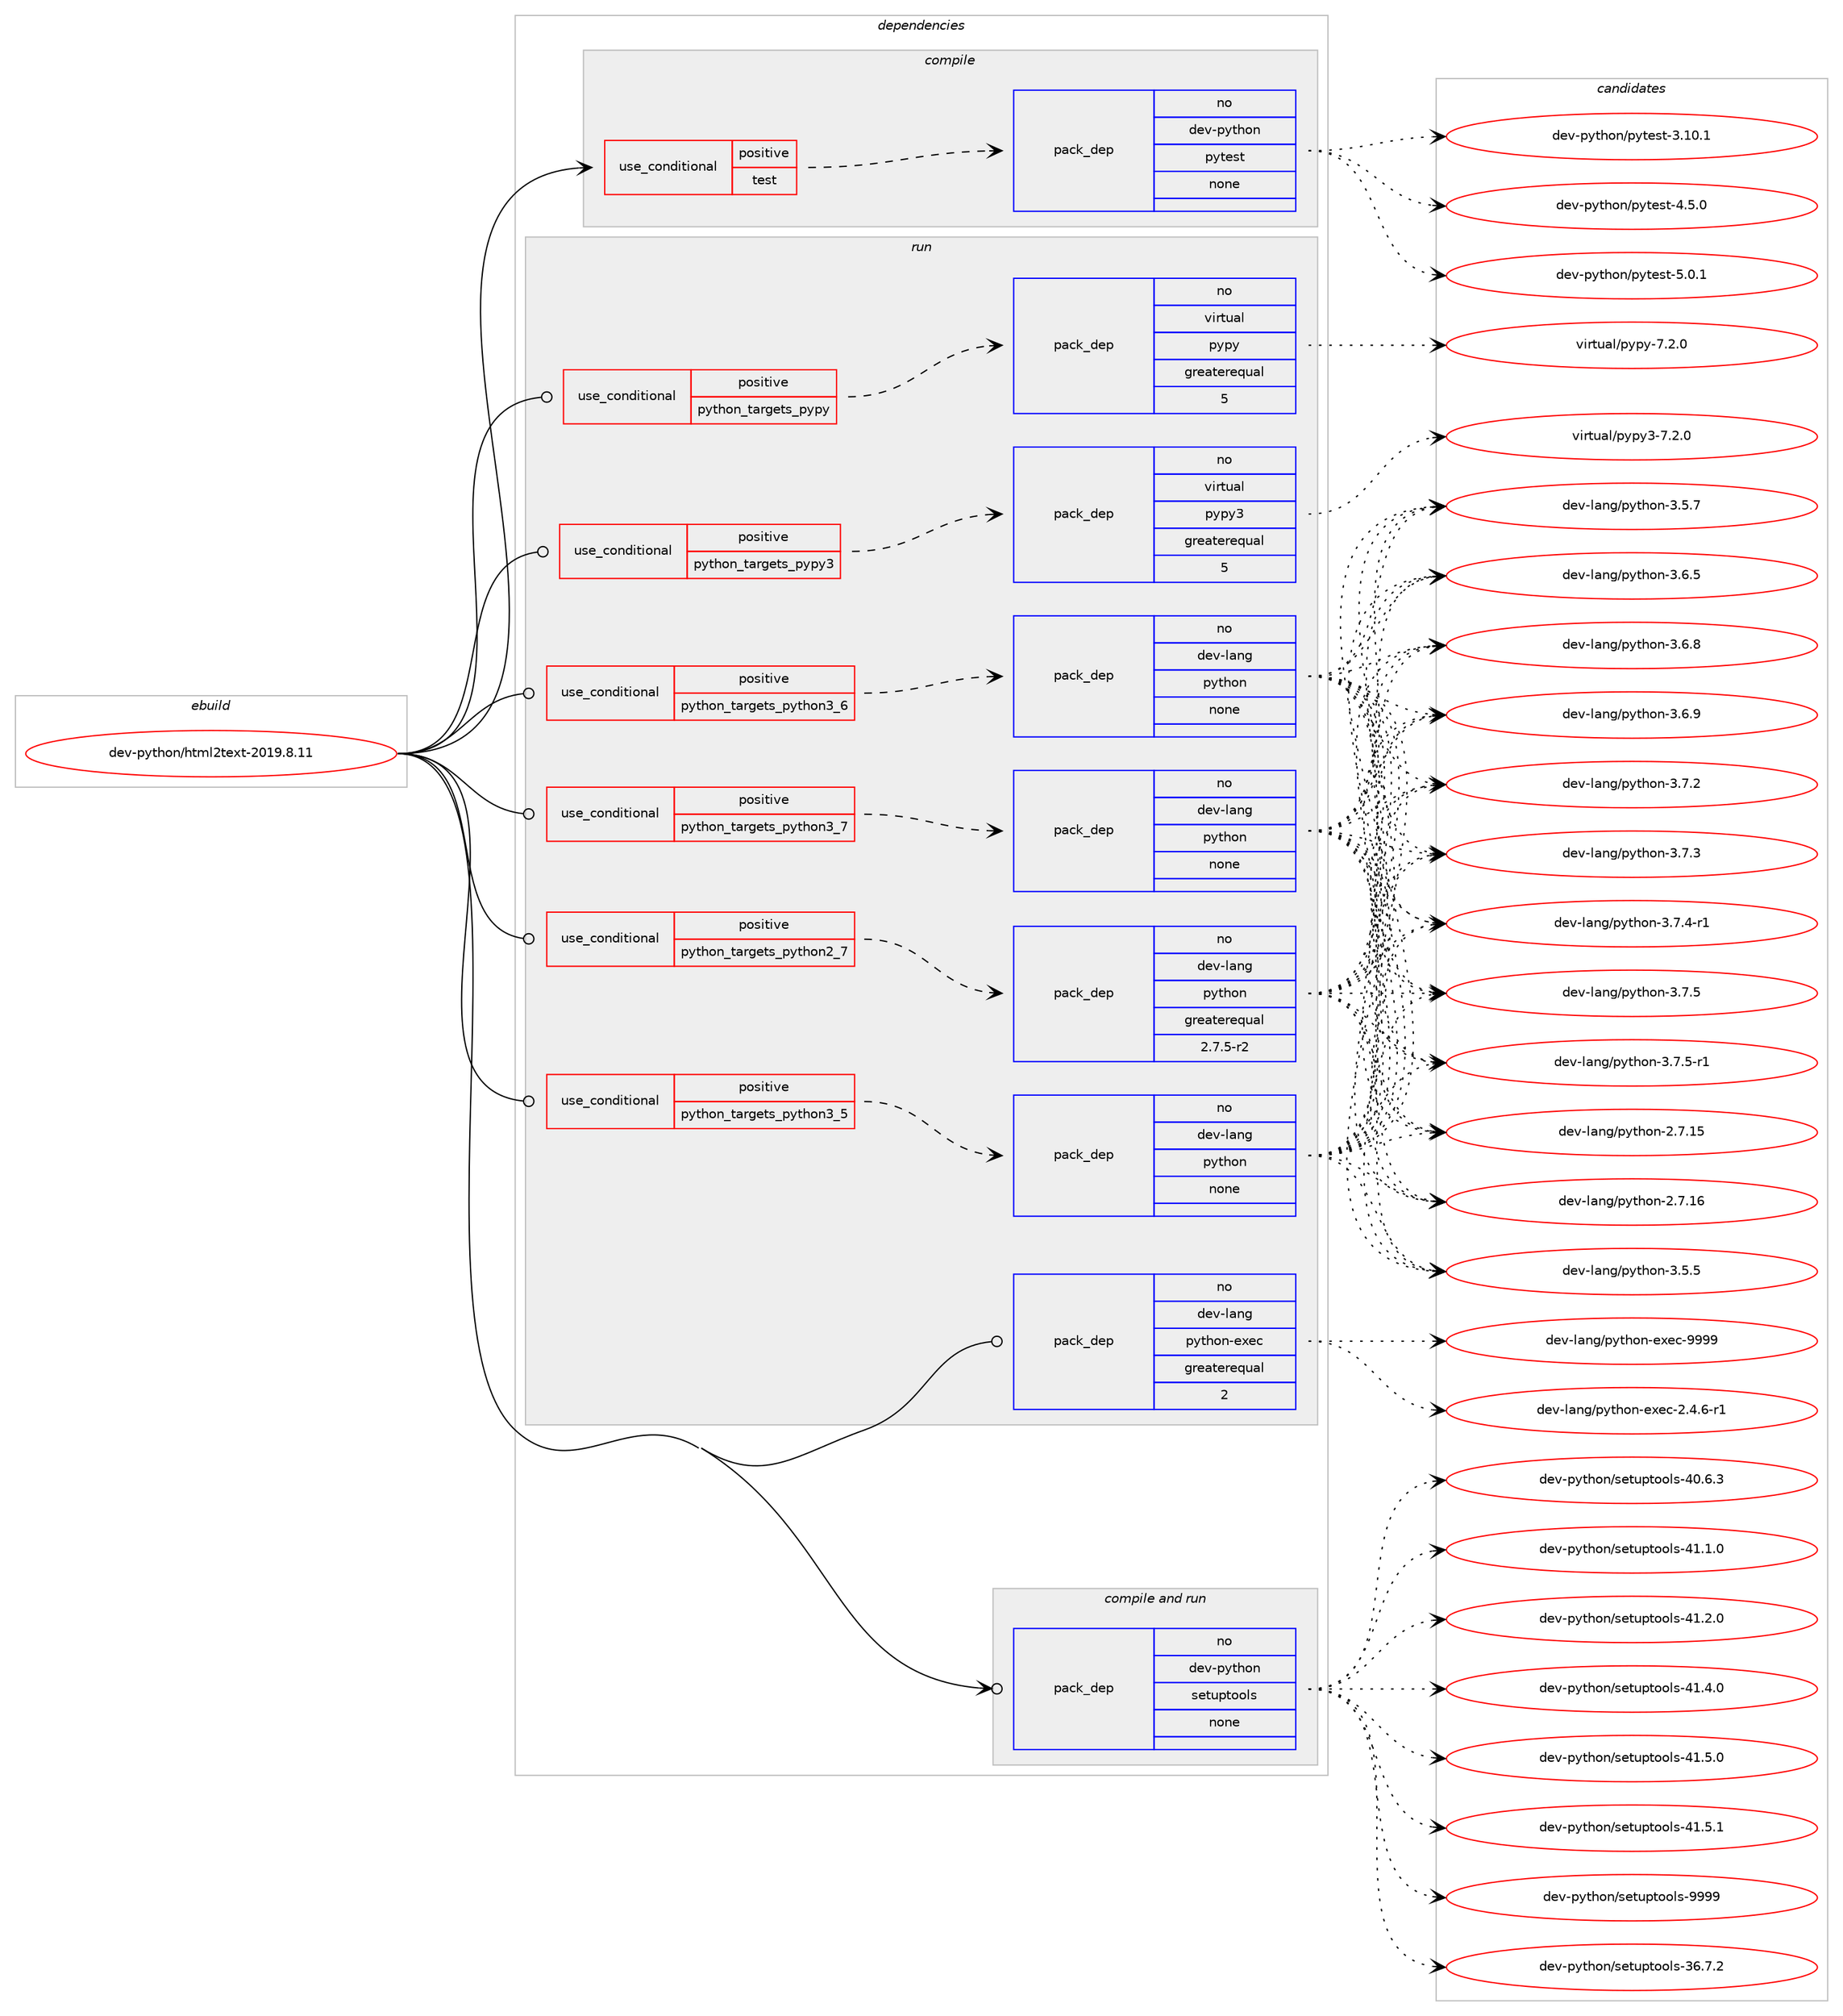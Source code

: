 digraph prolog {

# *************
# Graph options
# *************

newrank=true;
concentrate=true;
compound=true;
graph [rankdir=LR,fontname=Helvetica,fontsize=10,ranksep=1.5];#, ranksep=2.5, nodesep=0.2];
edge  [arrowhead=vee];
node  [fontname=Helvetica,fontsize=10];

# **********
# The ebuild
# **********

subgraph cluster_leftcol {
color=gray;
rank=same;
label=<<i>ebuild</i>>;
id [label="dev-python/html2text-2019.8.11", color=red, width=4, href="../dev-python/html2text-2019.8.11.svg"];
}

# ****************
# The dependencies
# ****************

subgraph cluster_midcol {
color=gray;
label=<<i>dependencies</i>>;
subgraph cluster_compile {
fillcolor="#eeeeee";
style=filled;
label=<<i>compile</i>>;
subgraph cond140502 {
dependency608485 [label=<<TABLE BORDER="0" CELLBORDER="1" CELLSPACING="0" CELLPADDING="4"><TR><TD ROWSPAN="3" CELLPADDING="10">use_conditional</TD></TR><TR><TD>positive</TD></TR><TR><TD>test</TD></TR></TABLE>>, shape=none, color=red];
subgraph pack456184 {
dependency608486 [label=<<TABLE BORDER="0" CELLBORDER="1" CELLSPACING="0" CELLPADDING="4" WIDTH="220"><TR><TD ROWSPAN="6" CELLPADDING="30">pack_dep</TD></TR><TR><TD WIDTH="110">no</TD></TR><TR><TD>dev-python</TD></TR><TR><TD>pytest</TD></TR><TR><TD>none</TD></TR><TR><TD></TD></TR></TABLE>>, shape=none, color=blue];
}
dependency608485:e -> dependency608486:w [weight=20,style="dashed",arrowhead="vee"];
}
id:e -> dependency608485:w [weight=20,style="solid",arrowhead="vee"];
}
subgraph cluster_compileandrun {
fillcolor="#eeeeee";
style=filled;
label=<<i>compile and run</i>>;
subgraph pack456185 {
dependency608487 [label=<<TABLE BORDER="0" CELLBORDER="1" CELLSPACING="0" CELLPADDING="4" WIDTH="220"><TR><TD ROWSPAN="6" CELLPADDING="30">pack_dep</TD></TR><TR><TD WIDTH="110">no</TD></TR><TR><TD>dev-python</TD></TR><TR><TD>setuptools</TD></TR><TR><TD>none</TD></TR><TR><TD></TD></TR></TABLE>>, shape=none, color=blue];
}
id:e -> dependency608487:w [weight=20,style="solid",arrowhead="odotvee"];
}
subgraph cluster_run {
fillcolor="#eeeeee";
style=filled;
label=<<i>run</i>>;
subgraph cond140503 {
dependency608488 [label=<<TABLE BORDER="0" CELLBORDER="1" CELLSPACING="0" CELLPADDING="4"><TR><TD ROWSPAN="3" CELLPADDING="10">use_conditional</TD></TR><TR><TD>positive</TD></TR><TR><TD>python_targets_pypy</TD></TR></TABLE>>, shape=none, color=red];
subgraph pack456186 {
dependency608489 [label=<<TABLE BORDER="0" CELLBORDER="1" CELLSPACING="0" CELLPADDING="4" WIDTH="220"><TR><TD ROWSPAN="6" CELLPADDING="30">pack_dep</TD></TR><TR><TD WIDTH="110">no</TD></TR><TR><TD>virtual</TD></TR><TR><TD>pypy</TD></TR><TR><TD>greaterequal</TD></TR><TR><TD>5</TD></TR></TABLE>>, shape=none, color=blue];
}
dependency608488:e -> dependency608489:w [weight=20,style="dashed",arrowhead="vee"];
}
id:e -> dependency608488:w [weight=20,style="solid",arrowhead="odot"];
subgraph cond140504 {
dependency608490 [label=<<TABLE BORDER="0" CELLBORDER="1" CELLSPACING="0" CELLPADDING="4"><TR><TD ROWSPAN="3" CELLPADDING="10">use_conditional</TD></TR><TR><TD>positive</TD></TR><TR><TD>python_targets_pypy3</TD></TR></TABLE>>, shape=none, color=red];
subgraph pack456187 {
dependency608491 [label=<<TABLE BORDER="0" CELLBORDER="1" CELLSPACING="0" CELLPADDING="4" WIDTH="220"><TR><TD ROWSPAN="6" CELLPADDING="30">pack_dep</TD></TR><TR><TD WIDTH="110">no</TD></TR><TR><TD>virtual</TD></TR><TR><TD>pypy3</TD></TR><TR><TD>greaterequal</TD></TR><TR><TD>5</TD></TR></TABLE>>, shape=none, color=blue];
}
dependency608490:e -> dependency608491:w [weight=20,style="dashed",arrowhead="vee"];
}
id:e -> dependency608490:w [weight=20,style="solid",arrowhead="odot"];
subgraph cond140505 {
dependency608492 [label=<<TABLE BORDER="0" CELLBORDER="1" CELLSPACING="0" CELLPADDING="4"><TR><TD ROWSPAN="3" CELLPADDING="10">use_conditional</TD></TR><TR><TD>positive</TD></TR><TR><TD>python_targets_python2_7</TD></TR></TABLE>>, shape=none, color=red];
subgraph pack456188 {
dependency608493 [label=<<TABLE BORDER="0" CELLBORDER="1" CELLSPACING="0" CELLPADDING="4" WIDTH="220"><TR><TD ROWSPAN="6" CELLPADDING="30">pack_dep</TD></TR><TR><TD WIDTH="110">no</TD></TR><TR><TD>dev-lang</TD></TR><TR><TD>python</TD></TR><TR><TD>greaterequal</TD></TR><TR><TD>2.7.5-r2</TD></TR></TABLE>>, shape=none, color=blue];
}
dependency608492:e -> dependency608493:w [weight=20,style="dashed",arrowhead="vee"];
}
id:e -> dependency608492:w [weight=20,style="solid",arrowhead="odot"];
subgraph cond140506 {
dependency608494 [label=<<TABLE BORDER="0" CELLBORDER="1" CELLSPACING="0" CELLPADDING="4"><TR><TD ROWSPAN="3" CELLPADDING="10">use_conditional</TD></TR><TR><TD>positive</TD></TR><TR><TD>python_targets_python3_5</TD></TR></TABLE>>, shape=none, color=red];
subgraph pack456189 {
dependency608495 [label=<<TABLE BORDER="0" CELLBORDER="1" CELLSPACING="0" CELLPADDING="4" WIDTH="220"><TR><TD ROWSPAN="6" CELLPADDING="30">pack_dep</TD></TR><TR><TD WIDTH="110">no</TD></TR><TR><TD>dev-lang</TD></TR><TR><TD>python</TD></TR><TR><TD>none</TD></TR><TR><TD></TD></TR></TABLE>>, shape=none, color=blue];
}
dependency608494:e -> dependency608495:w [weight=20,style="dashed",arrowhead="vee"];
}
id:e -> dependency608494:w [weight=20,style="solid",arrowhead="odot"];
subgraph cond140507 {
dependency608496 [label=<<TABLE BORDER="0" CELLBORDER="1" CELLSPACING="0" CELLPADDING="4"><TR><TD ROWSPAN="3" CELLPADDING="10">use_conditional</TD></TR><TR><TD>positive</TD></TR><TR><TD>python_targets_python3_6</TD></TR></TABLE>>, shape=none, color=red];
subgraph pack456190 {
dependency608497 [label=<<TABLE BORDER="0" CELLBORDER="1" CELLSPACING="0" CELLPADDING="4" WIDTH="220"><TR><TD ROWSPAN="6" CELLPADDING="30">pack_dep</TD></TR><TR><TD WIDTH="110">no</TD></TR><TR><TD>dev-lang</TD></TR><TR><TD>python</TD></TR><TR><TD>none</TD></TR><TR><TD></TD></TR></TABLE>>, shape=none, color=blue];
}
dependency608496:e -> dependency608497:w [weight=20,style="dashed",arrowhead="vee"];
}
id:e -> dependency608496:w [weight=20,style="solid",arrowhead="odot"];
subgraph cond140508 {
dependency608498 [label=<<TABLE BORDER="0" CELLBORDER="1" CELLSPACING="0" CELLPADDING="4"><TR><TD ROWSPAN="3" CELLPADDING="10">use_conditional</TD></TR><TR><TD>positive</TD></TR><TR><TD>python_targets_python3_7</TD></TR></TABLE>>, shape=none, color=red];
subgraph pack456191 {
dependency608499 [label=<<TABLE BORDER="0" CELLBORDER="1" CELLSPACING="0" CELLPADDING="4" WIDTH="220"><TR><TD ROWSPAN="6" CELLPADDING="30">pack_dep</TD></TR><TR><TD WIDTH="110">no</TD></TR><TR><TD>dev-lang</TD></TR><TR><TD>python</TD></TR><TR><TD>none</TD></TR><TR><TD></TD></TR></TABLE>>, shape=none, color=blue];
}
dependency608498:e -> dependency608499:w [weight=20,style="dashed",arrowhead="vee"];
}
id:e -> dependency608498:w [weight=20,style="solid",arrowhead="odot"];
subgraph pack456192 {
dependency608500 [label=<<TABLE BORDER="0" CELLBORDER="1" CELLSPACING="0" CELLPADDING="4" WIDTH="220"><TR><TD ROWSPAN="6" CELLPADDING="30">pack_dep</TD></TR><TR><TD WIDTH="110">no</TD></TR><TR><TD>dev-lang</TD></TR><TR><TD>python-exec</TD></TR><TR><TD>greaterequal</TD></TR><TR><TD>2</TD></TR></TABLE>>, shape=none, color=blue];
}
id:e -> dependency608500:w [weight=20,style="solid",arrowhead="odot"];
}
}

# **************
# The candidates
# **************

subgraph cluster_choices {
rank=same;
color=gray;
label=<<i>candidates</i>>;

subgraph choice456184 {
color=black;
nodesep=1;
choice100101118451121211161041111104711212111610111511645514649484649 [label="dev-python/pytest-3.10.1", color=red, width=4,href="../dev-python/pytest-3.10.1.svg"];
choice1001011184511212111610411111047112121116101115116455246534648 [label="dev-python/pytest-4.5.0", color=red, width=4,href="../dev-python/pytest-4.5.0.svg"];
choice1001011184511212111610411111047112121116101115116455346484649 [label="dev-python/pytest-5.0.1", color=red, width=4,href="../dev-python/pytest-5.0.1.svg"];
dependency608486:e -> choice100101118451121211161041111104711212111610111511645514649484649:w [style=dotted,weight="100"];
dependency608486:e -> choice1001011184511212111610411111047112121116101115116455246534648:w [style=dotted,weight="100"];
dependency608486:e -> choice1001011184511212111610411111047112121116101115116455346484649:w [style=dotted,weight="100"];
}
subgraph choice456185 {
color=black;
nodesep=1;
choice100101118451121211161041111104711510111611711211611111110811545515446554650 [label="dev-python/setuptools-36.7.2", color=red, width=4,href="../dev-python/setuptools-36.7.2.svg"];
choice100101118451121211161041111104711510111611711211611111110811545524846544651 [label="dev-python/setuptools-40.6.3", color=red, width=4,href="../dev-python/setuptools-40.6.3.svg"];
choice100101118451121211161041111104711510111611711211611111110811545524946494648 [label="dev-python/setuptools-41.1.0", color=red, width=4,href="../dev-python/setuptools-41.1.0.svg"];
choice100101118451121211161041111104711510111611711211611111110811545524946504648 [label="dev-python/setuptools-41.2.0", color=red, width=4,href="../dev-python/setuptools-41.2.0.svg"];
choice100101118451121211161041111104711510111611711211611111110811545524946524648 [label="dev-python/setuptools-41.4.0", color=red, width=4,href="../dev-python/setuptools-41.4.0.svg"];
choice100101118451121211161041111104711510111611711211611111110811545524946534648 [label="dev-python/setuptools-41.5.0", color=red, width=4,href="../dev-python/setuptools-41.5.0.svg"];
choice100101118451121211161041111104711510111611711211611111110811545524946534649 [label="dev-python/setuptools-41.5.1", color=red, width=4,href="../dev-python/setuptools-41.5.1.svg"];
choice10010111845112121116104111110471151011161171121161111111081154557575757 [label="dev-python/setuptools-9999", color=red, width=4,href="../dev-python/setuptools-9999.svg"];
dependency608487:e -> choice100101118451121211161041111104711510111611711211611111110811545515446554650:w [style=dotted,weight="100"];
dependency608487:e -> choice100101118451121211161041111104711510111611711211611111110811545524846544651:w [style=dotted,weight="100"];
dependency608487:e -> choice100101118451121211161041111104711510111611711211611111110811545524946494648:w [style=dotted,weight="100"];
dependency608487:e -> choice100101118451121211161041111104711510111611711211611111110811545524946504648:w [style=dotted,weight="100"];
dependency608487:e -> choice100101118451121211161041111104711510111611711211611111110811545524946524648:w [style=dotted,weight="100"];
dependency608487:e -> choice100101118451121211161041111104711510111611711211611111110811545524946534648:w [style=dotted,weight="100"];
dependency608487:e -> choice100101118451121211161041111104711510111611711211611111110811545524946534649:w [style=dotted,weight="100"];
dependency608487:e -> choice10010111845112121116104111110471151011161171121161111111081154557575757:w [style=dotted,weight="100"];
}
subgraph choice456186 {
color=black;
nodesep=1;
choice1181051141161179710847112121112121455546504648 [label="virtual/pypy-7.2.0", color=red, width=4,href="../virtual/pypy-7.2.0.svg"];
dependency608489:e -> choice1181051141161179710847112121112121455546504648:w [style=dotted,weight="100"];
}
subgraph choice456187 {
color=black;
nodesep=1;
choice118105114116117971084711212111212151455546504648 [label="virtual/pypy3-7.2.0", color=red, width=4,href="../virtual/pypy3-7.2.0.svg"];
dependency608491:e -> choice118105114116117971084711212111212151455546504648:w [style=dotted,weight="100"];
}
subgraph choice456188 {
color=black;
nodesep=1;
choice10010111845108971101034711212111610411111045504655464953 [label="dev-lang/python-2.7.15", color=red, width=4,href="../dev-lang/python-2.7.15.svg"];
choice10010111845108971101034711212111610411111045504655464954 [label="dev-lang/python-2.7.16", color=red, width=4,href="../dev-lang/python-2.7.16.svg"];
choice100101118451089711010347112121116104111110455146534653 [label="dev-lang/python-3.5.5", color=red, width=4,href="../dev-lang/python-3.5.5.svg"];
choice100101118451089711010347112121116104111110455146534655 [label="dev-lang/python-3.5.7", color=red, width=4,href="../dev-lang/python-3.5.7.svg"];
choice100101118451089711010347112121116104111110455146544653 [label="dev-lang/python-3.6.5", color=red, width=4,href="../dev-lang/python-3.6.5.svg"];
choice100101118451089711010347112121116104111110455146544656 [label="dev-lang/python-3.6.8", color=red, width=4,href="../dev-lang/python-3.6.8.svg"];
choice100101118451089711010347112121116104111110455146544657 [label="dev-lang/python-3.6.9", color=red, width=4,href="../dev-lang/python-3.6.9.svg"];
choice100101118451089711010347112121116104111110455146554650 [label="dev-lang/python-3.7.2", color=red, width=4,href="../dev-lang/python-3.7.2.svg"];
choice100101118451089711010347112121116104111110455146554651 [label="dev-lang/python-3.7.3", color=red, width=4,href="../dev-lang/python-3.7.3.svg"];
choice1001011184510897110103471121211161041111104551465546524511449 [label="dev-lang/python-3.7.4-r1", color=red, width=4,href="../dev-lang/python-3.7.4-r1.svg"];
choice100101118451089711010347112121116104111110455146554653 [label="dev-lang/python-3.7.5", color=red, width=4,href="../dev-lang/python-3.7.5.svg"];
choice1001011184510897110103471121211161041111104551465546534511449 [label="dev-lang/python-3.7.5-r1", color=red, width=4,href="../dev-lang/python-3.7.5-r1.svg"];
dependency608493:e -> choice10010111845108971101034711212111610411111045504655464953:w [style=dotted,weight="100"];
dependency608493:e -> choice10010111845108971101034711212111610411111045504655464954:w [style=dotted,weight="100"];
dependency608493:e -> choice100101118451089711010347112121116104111110455146534653:w [style=dotted,weight="100"];
dependency608493:e -> choice100101118451089711010347112121116104111110455146534655:w [style=dotted,weight="100"];
dependency608493:e -> choice100101118451089711010347112121116104111110455146544653:w [style=dotted,weight="100"];
dependency608493:e -> choice100101118451089711010347112121116104111110455146544656:w [style=dotted,weight="100"];
dependency608493:e -> choice100101118451089711010347112121116104111110455146544657:w [style=dotted,weight="100"];
dependency608493:e -> choice100101118451089711010347112121116104111110455146554650:w [style=dotted,weight="100"];
dependency608493:e -> choice100101118451089711010347112121116104111110455146554651:w [style=dotted,weight="100"];
dependency608493:e -> choice1001011184510897110103471121211161041111104551465546524511449:w [style=dotted,weight="100"];
dependency608493:e -> choice100101118451089711010347112121116104111110455146554653:w [style=dotted,weight="100"];
dependency608493:e -> choice1001011184510897110103471121211161041111104551465546534511449:w [style=dotted,weight="100"];
}
subgraph choice456189 {
color=black;
nodesep=1;
choice10010111845108971101034711212111610411111045504655464953 [label="dev-lang/python-2.7.15", color=red, width=4,href="../dev-lang/python-2.7.15.svg"];
choice10010111845108971101034711212111610411111045504655464954 [label="dev-lang/python-2.7.16", color=red, width=4,href="../dev-lang/python-2.7.16.svg"];
choice100101118451089711010347112121116104111110455146534653 [label="dev-lang/python-3.5.5", color=red, width=4,href="../dev-lang/python-3.5.5.svg"];
choice100101118451089711010347112121116104111110455146534655 [label="dev-lang/python-3.5.7", color=red, width=4,href="../dev-lang/python-3.5.7.svg"];
choice100101118451089711010347112121116104111110455146544653 [label="dev-lang/python-3.6.5", color=red, width=4,href="../dev-lang/python-3.6.5.svg"];
choice100101118451089711010347112121116104111110455146544656 [label="dev-lang/python-3.6.8", color=red, width=4,href="../dev-lang/python-3.6.8.svg"];
choice100101118451089711010347112121116104111110455146544657 [label="dev-lang/python-3.6.9", color=red, width=4,href="../dev-lang/python-3.6.9.svg"];
choice100101118451089711010347112121116104111110455146554650 [label="dev-lang/python-3.7.2", color=red, width=4,href="../dev-lang/python-3.7.2.svg"];
choice100101118451089711010347112121116104111110455146554651 [label="dev-lang/python-3.7.3", color=red, width=4,href="../dev-lang/python-3.7.3.svg"];
choice1001011184510897110103471121211161041111104551465546524511449 [label="dev-lang/python-3.7.4-r1", color=red, width=4,href="../dev-lang/python-3.7.4-r1.svg"];
choice100101118451089711010347112121116104111110455146554653 [label="dev-lang/python-3.7.5", color=red, width=4,href="../dev-lang/python-3.7.5.svg"];
choice1001011184510897110103471121211161041111104551465546534511449 [label="dev-lang/python-3.7.5-r1", color=red, width=4,href="../dev-lang/python-3.7.5-r1.svg"];
dependency608495:e -> choice10010111845108971101034711212111610411111045504655464953:w [style=dotted,weight="100"];
dependency608495:e -> choice10010111845108971101034711212111610411111045504655464954:w [style=dotted,weight="100"];
dependency608495:e -> choice100101118451089711010347112121116104111110455146534653:w [style=dotted,weight="100"];
dependency608495:e -> choice100101118451089711010347112121116104111110455146534655:w [style=dotted,weight="100"];
dependency608495:e -> choice100101118451089711010347112121116104111110455146544653:w [style=dotted,weight="100"];
dependency608495:e -> choice100101118451089711010347112121116104111110455146544656:w [style=dotted,weight="100"];
dependency608495:e -> choice100101118451089711010347112121116104111110455146544657:w [style=dotted,weight="100"];
dependency608495:e -> choice100101118451089711010347112121116104111110455146554650:w [style=dotted,weight="100"];
dependency608495:e -> choice100101118451089711010347112121116104111110455146554651:w [style=dotted,weight="100"];
dependency608495:e -> choice1001011184510897110103471121211161041111104551465546524511449:w [style=dotted,weight="100"];
dependency608495:e -> choice100101118451089711010347112121116104111110455146554653:w [style=dotted,weight="100"];
dependency608495:e -> choice1001011184510897110103471121211161041111104551465546534511449:w [style=dotted,weight="100"];
}
subgraph choice456190 {
color=black;
nodesep=1;
choice10010111845108971101034711212111610411111045504655464953 [label="dev-lang/python-2.7.15", color=red, width=4,href="../dev-lang/python-2.7.15.svg"];
choice10010111845108971101034711212111610411111045504655464954 [label="dev-lang/python-2.7.16", color=red, width=4,href="../dev-lang/python-2.7.16.svg"];
choice100101118451089711010347112121116104111110455146534653 [label="dev-lang/python-3.5.5", color=red, width=4,href="../dev-lang/python-3.5.5.svg"];
choice100101118451089711010347112121116104111110455146534655 [label="dev-lang/python-3.5.7", color=red, width=4,href="../dev-lang/python-3.5.7.svg"];
choice100101118451089711010347112121116104111110455146544653 [label="dev-lang/python-3.6.5", color=red, width=4,href="../dev-lang/python-3.6.5.svg"];
choice100101118451089711010347112121116104111110455146544656 [label="dev-lang/python-3.6.8", color=red, width=4,href="../dev-lang/python-3.6.8.svg"];
choice100101118451089711010347112121116104111110455146544657 [label="dev-lang/python-3.6.9", color=red, width=4,href="../dev-lang/python-3.6.9.svg"];
choice100101118451089711010347112121116104111110455146554650 [label="dev-lang/python-3.7.2", color=red, width=4,href="../dev-lang/python-3.7.2.svg"];
choice100101118451089711010347112121116104111110455146554651 [label="dev-lang/python-3.7.3", color=red, width=4,href="../dev-lang/python-3.7.3.svg"];
choice1001011184510897110103471121211161041111104551465546524511449 [label="dev-lang/python-3.7.4-r1", color=red, width=4,href="../dev-lang/python-3.7.4-r1.svg"];
choice100101118451089711010347112121116104111110455146554653 [label="dev-lang/python-3.7.5", color=red, width=4,href="../dev-lang/python-3.7.5.svg"];
choice1001011184510897110103471121211161041111104551465546534511449 [label="dev-lang/python-3.7.5-r1", color=red, width=4,href="../dev-lang/python-3.7.5-r1.svg"];
dependency608497:e -> choice10010111845108971101034711212111610411111045504655464953:w [style=dotted,weight="100"];
dependency608497:e -> choice10010111845108971101034711212111610411111045504655464954:w [style=dotted,weight="100"];
dependency608497:e -> choice100101118451089711010347112121116104111110455146534653:w [style=dotted,weight="100"];
dependency608497:e -> choice100101118451089711010347112121116104111110455146534655:w [style=dotted,weight="100"];
dependency608497:e -> choice100101118451089711010347112121116104111110455146544653:w [style=dotted,weight="100"];
dependency608497:e -> choice100101118451089711010347112121116104111110455146544656:w [style=dotted,weight="100"];
dependency608497:e -> choice100101118451089711010347112121116104111110455146544657:w [style=dotted,weight="100"];
dependency608497:e -> choice100101118451089711010347112121116104111110455146554650:w [style=dotted,weight="100"];
dependency608497:e -> choice100101118451089711010347112121116104111110455146554651:w [style=dotted,weight="100"];
dependency608497:e -> choice1001011184510897110103471121211161041111104551465546524511449:w [style=dotted,weight="100"];
dependency608497:e -> choice100101118451089711010347112121116104111110455146554653:w [style=dotted,weight="100"];
dependency608497:e -> choice1001011184510897110103471121211161041111104551465546534511449:w [style=dotted,weight="100"];
}
subgraph choice456191 {
color=black;
nodesep=1;
choice10010111845108971101034711212111610411111045504655464953 [label="dev-lang/python-2.7.15", color=red, width=4,href="../dev-lang/python-2.7.15.svg"];
choice10010111845108971101034711212111610411111045504655464954 [label="dev-lang/python-2.7.16", color=red, width=4,href="../dev-lang/python-2.7.16.svg"];
choice100101118451089711010347112121116104111110455146534653 [label="dev-lang/python-3.5.5", color=red, width=4,href="../dev-lang/python-3.5.5.svg"];
choice100101118451089711010347112121116104111110455146534655 [label="dev-lang/python-3.5.7", color=red, width=4,href="../dev-lang/python-3.5.7.svg"];
choice100101118451089711010347112121116104111110455146544653 [label="dev-lang/python-3.6.5", color=red, width=4,href="../dev-lang/python-3.6.5.svg"];
choice100101118451089711010347112121116104111110455146544656 [label="dev-lang/python-3.6.8", color=red, width=4,href="../dev-lang/python-3.6.8.svg"];
choice100101118451089711010347112121116104111110455146544657 [label="dev-lang/python-3.6.9", color=red, width=4,href="../dev-lang/python-3.6.9.svg"];
choice100101118451089711010347112121116104111110455146554650 [label="dev-lang/python-3.7.2", color=red, width=4,href="../dev-lang/python-3.7.2.svg"];
choice100101118451089711010347112121116104111110455146554651 [label="dev-lang/python-3.7.3", color=red, width=4,href="../dev-lang/python-3.7.3.svg"];
choice1001011184510897110103471121211161041111104551465546524511449 [label="dev-lang/python-3.7.4-r1", color=red, width=4,href="../dev-lang/python-3.7.4-r1.svg"];
choice100101118451089711010347112121116104111110455146554653 [label="dev-lang/python-3.7.5", color=red, width=4,href="../dev-lang/python-3.7.5.svg"];
choice1001011184510897110103471121211161041111104551465546534511449 [label="dev-lang/python-3.7.5-r1", color=red, width=4,href="../dev-lang/python-3.7.5-r1.svg"];
dependency608499:e -> choice10010111845108971101034711212111610411111045504655464953:w [style=dotted,weight="100"];
dependency608499:e -> choice10010111845108971101034711212111610411111045504655464954:w [style=dotted,weight="100"];
dependency608499:e -> choice100101118451089711010347112121116104111110455146534653:w [style=dotted,weight="100"];
dependency608499:e -> choice100101118451089711010347112121116104111110455146534655:w [style=dotted,weight="100"];
dependency608499:e -> choice100101118451089711010347112121116104111110455146544653:w [style=dotted,weight="100"];
dependency608499:e -> choice100101118451089711010347112121116104111110455146544656:w [style=dotted,weight="100"];
dependency608499:e -> choice100101118451089711010347112121116104111110455146544657:w [style=dotted,weight="100"];
dependency608499:e -> choice100101118451089711010347112121116104111110455146554650:w [style=dotted,weight="100"];
dependency608499:e -> choice100101118451089711010347112121116104111110455146554651:w [style=dotted,weight="100"];
dependency608499:e -> choice1001011184510897110103471121211161041111104551465546524511449:w [style=dotted,weight="100"];
dependency608499:e -> choice100101118451089711010347112121116104111110455146554653:w [style=dotted,weight="100"];
dependency608499:e -> choice1001011184510897110103471121211161041111104551465546534511449:w [style=dotted,weight="100"];
}
subgraph choice456192 {
color=black;
nodesep=1;
choice10010111845108971101034711212111610411111045101120101994550465246544511449 [label="dev-lang/python-exec-2.4.6-r1", color=red, width=4,href="../dev-lang/python-exec-2.4.6-r1.svg"];
choice10010111845108971101034711212111610411111045101120101994557575757 [label="dev-lang/python-exec-9999", color=red, width=4,href="../dev-lang/python-exec-9999.svg"];
dependency608500:e -> choice10010111845108971101034711212111610411111045101120101994550465246544511449:w [style=dotted,weight="100"];
dependency608500:e -> choice10010111845108971101034711212111610411111045101120101994557575757:w [style=dotted,weight="100"];
}
}

}
